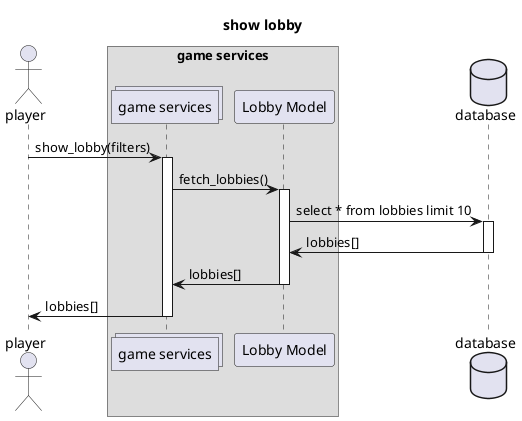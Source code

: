 @startuml
title "show lobby"
actor player
' box "player services"
' collections "player services" as ps
' participant "Sessions" as sess
' participant "User" as usr 
' end box
box "game services"
collections "game services" as gs
participant "Lobby Model" as lo
end box
database database as db

player -> gs: show_lobby(filters)
activate gs
gs->lo: fetch_lobbies()
activate lo
lo -> db: select * from lobbies limit 10
activate db
db -> lo: lobbies[]
deactivate db
lo -> gs: lobbies[]
deactivate lo
gs -> player: lobbies[]
deactivate gs




' else l>obby[0].
' else lobbies[0].max_players < \n (lobbies.current_player+1)
'     gs -> player: ThrowException("Lobby Full")
@enduml